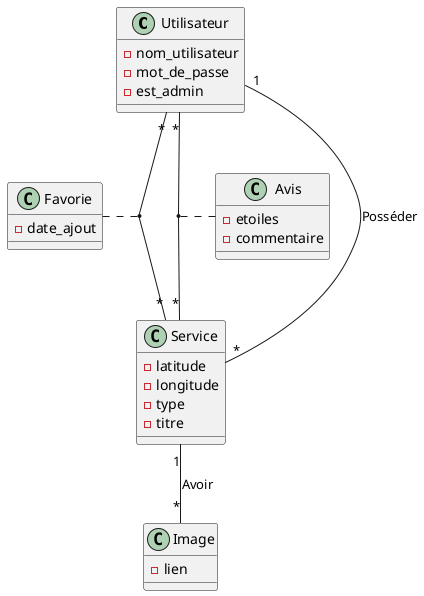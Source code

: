 @startuml class_diag

class Utilisateur
Utilisateur : -nom_utilisateur
Utilisateur : -mot_de_passe
Utilisateur : -est_admin
Utilisateur "*" -- "*" Service
(Utilisateur, Service) . Favorie
Utilisateur "*" -- "*" Service
(Utilisateur, Service) . Avis
Utilisateur "1" -- "*" Service : Posséder

class Service
Service : -latitude
Service : -longitude
Service : -type
Service : -titre
Service "1" -- "*" Image : Avoir

class Image
Image : -lien

class Favorie
Favorie : -date_ajout

class Avis
Avis : -etoiles
Avis : -commentaire


@enduml
